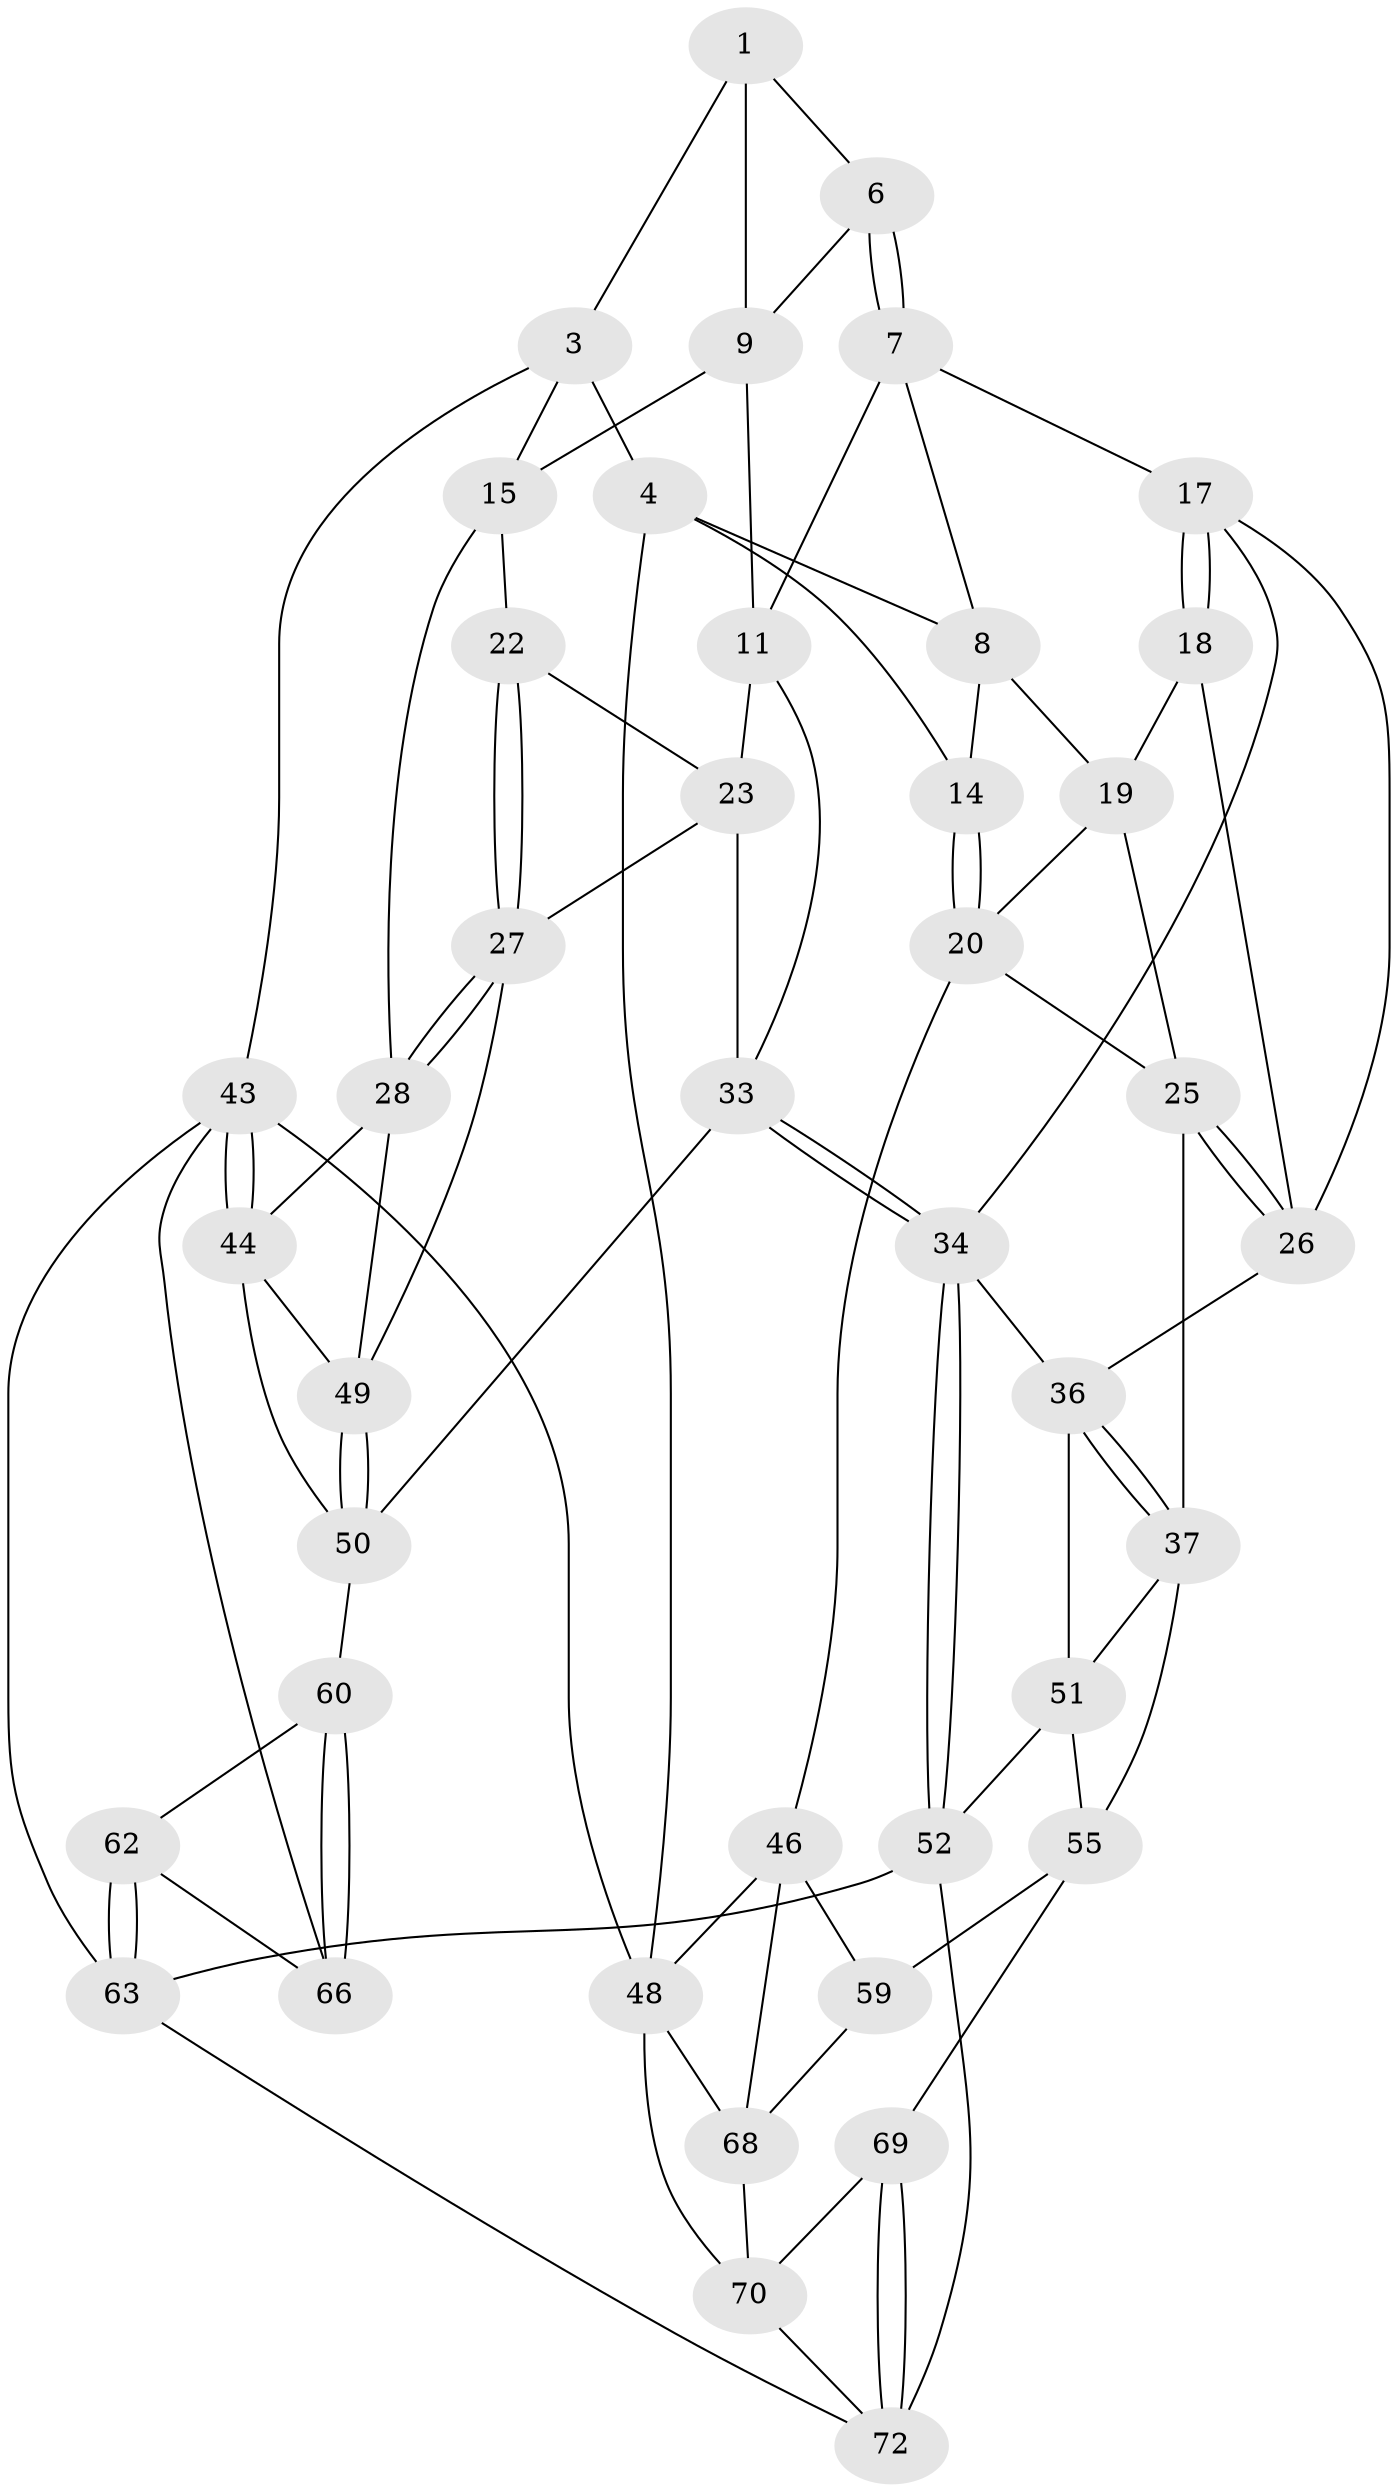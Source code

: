 // original degree distribution, {3: 0.02631578947368421, 6: 0.2631578947368421, 5: 0.42105263157894735, 4: 0.2894736842105263}
// Generated by graph-tools (version 1.1) at 2025/42/03/06/25 10:42:29]
// undirected, 42 vertices, 94 edges
graph export_dot {
graph [start="1"]
  node [color=gray90,style=filled];
  1 [pos="+0.5815131286911388+0",super="+2"];
  3 [pos="+1+0"];
  4 [pos="+0+0",super="+5"];
  6 [pos="+0.6021413991894986+0.13247822661458333"];
  7 [pos="+0.4986684819035927+0.1649388311817114",super="+12"];
  8 [pos="+0.4294290765935944+0.13500522648582",super="+13"];
  9 [pos="+0.6890065991948666+0.13368270146391467",super="+10"];
  11 [pos="+0.5453115901468267+0.3503918163403975",super="+24"];
  14 [pos="+0+0"];
  15 [pos="+0.7590087569240731+0.28271717594351053",super="+16"];
  17 [pos="+0.5085620375036866+0.3712272340309853",super="+31"];
  18 [pos="+0.3180268270467001+0.28177501628619295"];
  19 [pos="+0.33500871117169784+0.18140909881957723",super="+21"];
  20 [pos="+0+0.2178553134627461",super="+40"];
  22 [pos="+0.7675366150737706+0.32009433742378923"];
  23 [pos="+0.7605117036181578+0.33122504794043167",super="+30"];
  25 [pos="+0.22400056001177357+0.37870036551888536",super="+39"];
  26 [pos="+0.2931866778446378+0.35711680857112443",super="+32"];
  27 [pos="+1+0.363491776423648",super="+29"];
  28 [pos="+1+0.34663507711403774",super="+45"];
  33 [pos="+0.6624267544980845+0.5857945844130835",super="+41"];
  34 [pos="+0.6130540347331761+0.6142935915090153",super="+35"];
  36 [pos="+0.3243323322378879+0.5329613740040424",super="+42"];
  37 [pos="+0.24377309216125767+0.5836762201247696",super="+38"];
  43 [pos="+1+1",super="+65"];
  44 [pos="+1+1",super="+56"];
  46 [pos="+0+0.5996431207788592",super="+47"];
  48 [pos="+0+1",super="+76"];
  49 [pos="+0.8580366861460074+0.5966844308265016",super="+54"];
  50 [pos="+0.7638156878283501+0.6211821446113757",super="+57"];
  51 [pos="+0.4010141488293909+0.641890318409789",super="+53"];
  52 [pos="+0.5288845219586197+0.7760098739320817",super="+64"];
  55 [pos="+0.2341666094126567+0.733478098537329",super="+58"];
  59 [pos="+0.11692684465344122+0.7542379622975798"];
  60 [pos="+0.7747976100147634+0.7103135043351605",super="+61"];
  62 [pos="+0.5766775789280227+0.8068760119235064"];
  63 [pos="+0.5448008770904907+0.8096991358734263",super="+75"];
  66 [pos="+0.8468315173505124+0.9415796135582071",super="+67"];
  68 [pos="+0.040313694057576274+0.8203611124747702",super="+71"];
  69 [pos="+0.24191345375910536+0.77556170925632"];
  70 [pos="+0.2362880902971367+0.7915951771581796",super="+74"];
  72 [pos="+0.4523214910692555+0.8231937839811219",super="+73"];
  1 -- 6;
  1 -- 3;
  1 -- 9;
  3 -- 4;
  3 -- 43;
  3 -- 15;
  4 -- 14;
  4 -- 48;
  4 -- 8;
  6 -- 7;
  6 -- 7;
  6 -- 9;
  7 -- 8;
  7 -- 17;
  7 -- 11;
  8 -- 19;
  8 -- 14;
  9 -- 11;
  9 -- 15;
  11 -- 33;
  11 -- 23;
  14 -- 20;
  14 -- 20;
  15 -- 22;
  15 -- 28;
  17 -- 18;
  17 -- 18;
  17 -- 26;
  17 -- 34;
  18 -- 19;
  18 -- 26;
  19 -- 25;
  19 -- 20;
  20 -- 25;
  20 -- 46;
  22 -- 23;
  22 -- 27;
  22 -- 27;
  23 -- 27;
  23 -- 33;
  25 -- 26;
  25 -- 26;
  25 -- 37;
  26 -- 36;
  27 -- 28;
  27 -- 28;
  27 -- 49;
  28 -- 49;
  28 -- 44;
  33 -- 34;
  33 -- 34;
  33 -- 50;
  34 -- 52;
  34 -- 52;
  34 -- 36;
  36 -- 37;
  36 -- 37;
  36 -- 51;
  37 -- 51;
  37 -- 55;
  43 -- 44;
  43 -- 44;
  43 -- 48;
  43 -- 66;
  43 -- 63;
  44 -- 50;
  44 -- 49;
  46 -- 59;
  46 -- 48;
  46 -- 68;
  48 -- 70;
  48 -- 68;
  49 -- 50;
  49 -- 50;
  50 -- 60;
  51 -- 52;
  51 -- 55;
  52 -- 72;
  52 -- 63;
  55 -- 59;
  55 -- 69;
  59 -- 68;
  60 -- 66 [weight=2];
  60 -- 66;
  60 -- 62;
  62 -- 63;
  62 -- 63;
  62 -- 66;
  63 -- 72;
  68 -- 70;
  69 -- 70;
  69 -- 72;
  69 -- 72;
  70 -- 72;
}
